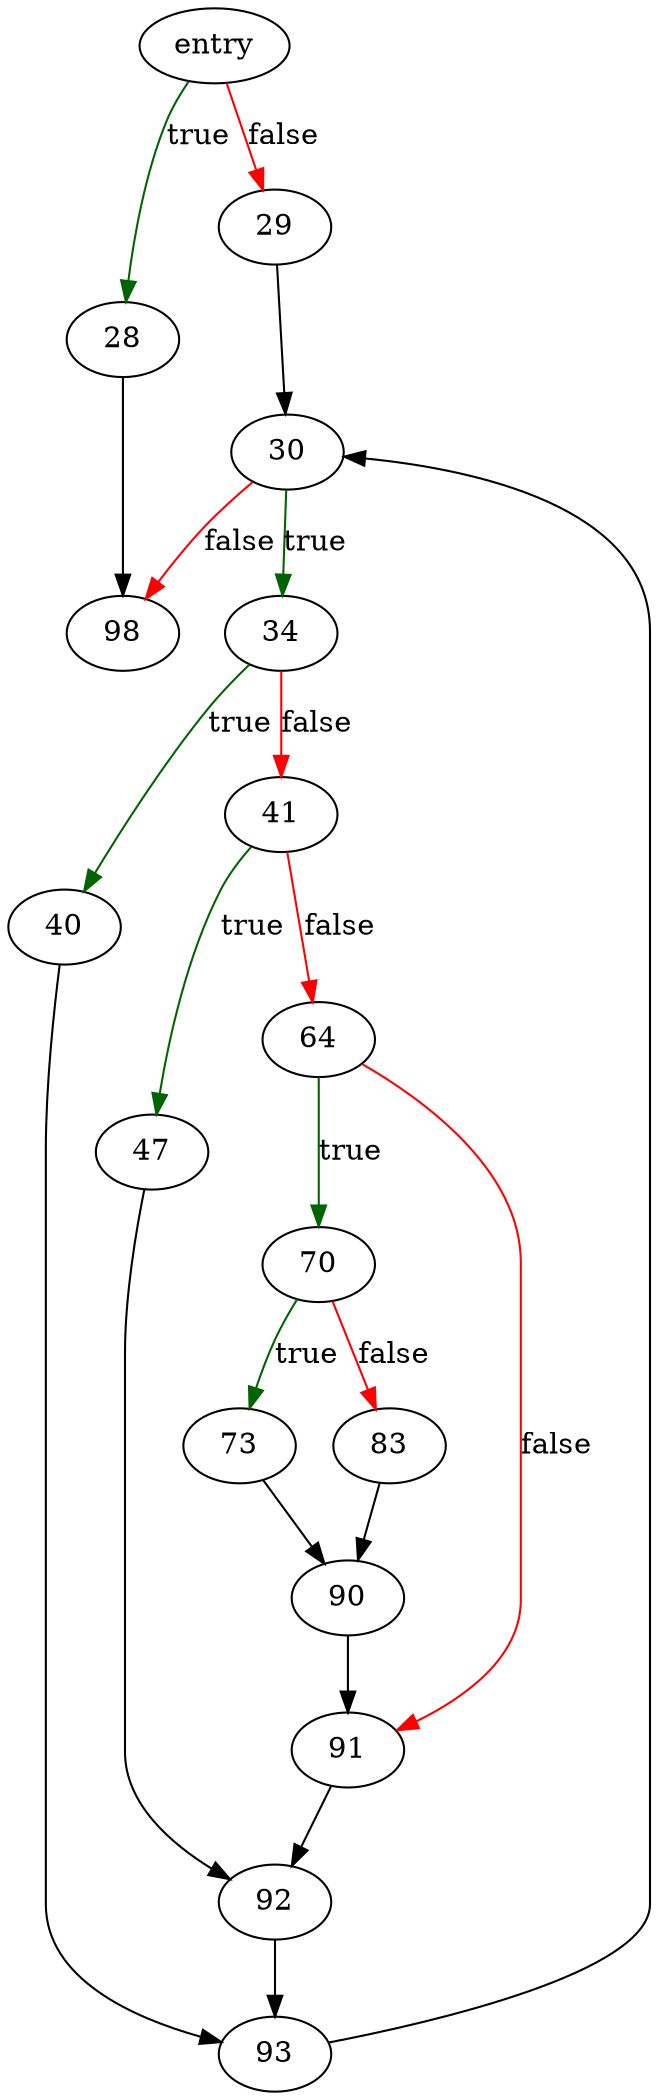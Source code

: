 digraph "translateColumnToCopy" {
	// Node definitions.
	5 [label=entry];
	28;
	29;
	30;
	34;
	40;
	41;
	47;
	64;
	70;
	73;
	83;
	90;
	91;
	92;
	93;
	98;

	// Edge definitions.
	5 -> 28 [
		color=darkgreen
		label=true
	];
	5 -> 29 [
		color=red
		label=false
	];
	28 -> 98;
	29 -> 30;
	30 -> 34 [
		color=darkgreen
		label=true
	];
	30 -> 98 [
		color=red
		label=false
	];
	34 -> 40 [
		color=darkgreen
		label=true
	];
	34 -> 41 [
		color=red
		label=false
	];
	40 -> 93;
	41 -> 47 [
		color=darkgreen
		label=true
	];
	41 -> 64 [
		color=red
		label=false
	];
	47 -> 92;
	64 -> 70 [
		color=darkgreen
		label=true
	];
	64 -> 91 [
		color=red
		label=false
	];
	70 -> 73 [
		color=darkgreen
		label=true
	];
	70 -> 83 [
		color=red
		label=false
	];
	73 -> 90;
	83 -> 90;
	90 -> 91;
	91 -> 92;
	92 -> 93;
	93 -> 30;
}